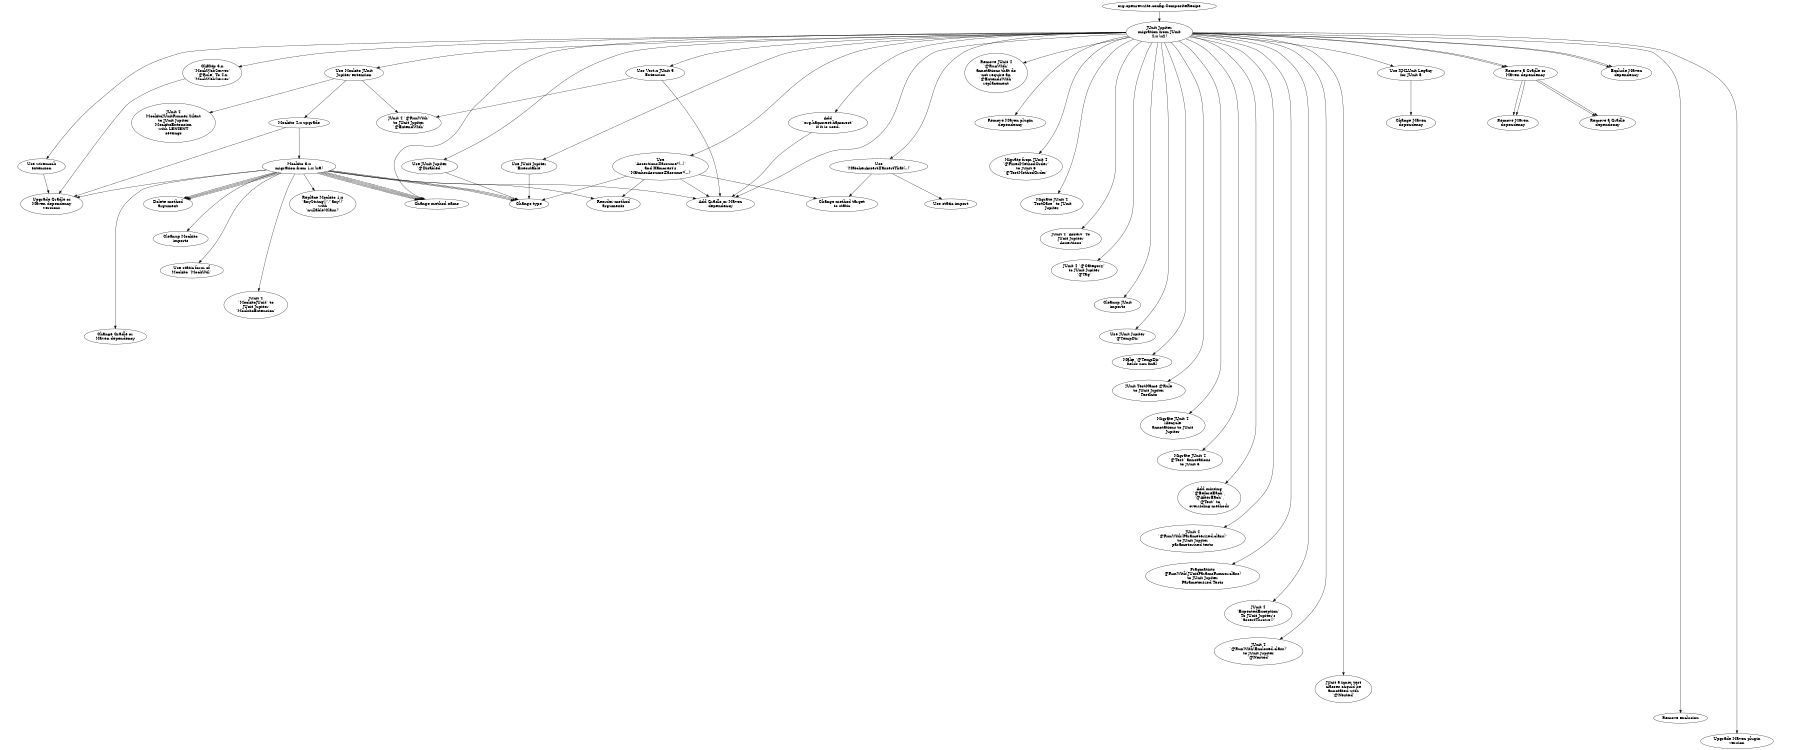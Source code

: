 digraph G {
	graph [ratio=fill,
		size="12,5!"
	];
	org_openrewrite_java_dependencies_UpgradeDependencyVersion	[label="Upgrade Gradle or
Maven dependency
versions"];
	org_openrewrite_java_testing_junit5_UseWiremockExtension	[label="Use wiremock
extension"];
	org_openrewrite_java_testing_junit5_UseWiremockExtension -> org_openrewrite_java_dependencies_UpgradeDependencyVersion;
	org_openrewrite_java_ChangeType	[label="Change type"];
	org_openrewrite_java_testing_junit5_IgnoreToDisabled	[label="Use JUnit Jupiter
`@Disabled`"];
	org_openrewrite_java_testing_junit5_IgnoreToDisabled -> org_openrewrite_java_ChangeType;
	org_openrewrite_java_testing_junit5_ThrowingRunnableToExecutable	[label="Use JUnit Jupiter
`Executable`"];
	org_openrewrite_java_testing_junit5_ThrowingRunnableToExecutable -> org_openrewrite_java_ChangeType;
	org_openrewrite_java_testing_junit5_RemoveObsoleteRunners	[label="Remove JUnit 4
`@RunWith`
annotations that do
not require an
`@ExtendsWith`
replacement"];
	org_openrewrite_maven_RemovePluginDependency	[label="Remove Maven plugin
dependency"];
	org_openrewrite_java_ChangeMethodTargetToStatic	[label="Change method target
to static"];
	org_openrewrite_java_UseStaticImport	[label="Use static import"];
	org_openrewrite_java_testing_junit5_UseHamcrestAssertThat	[label="Use
`MatcherAssert#assertThat(..)`"];
	org_openrewrite_java_testing_junit5_UseHamcrestAssertThat -> org_openrewrite_java_ChangeMethodTargetToStatic;
	org_openrewrite_java_testing_junit5_UseHamcrestAssertThat -> org_openrewrite_java_UseStaticImport	[minlen=1];
	org_openrewrite_java_dependencies_AddDependency	[label="Add Gradle or Maven
dependency"];
	org_openrewrite_java_ReorderMethodArguments	[label="Reorder method
arguments"];
	org_openrewrite_java_testing_junit5_MigrateAssumptions	[label="Use
`Assertions#assume*(..)`
and Hamcrest's
`MatcherAssume#assume*(..)`"];
	org_openrewrite_java_testing_junit5_MigrateAssumptions -> org_openrewrite_java_ChangeType;
	org_openrewrite_java_testing_junit5_MigrateAssumptions -> org_openrewrite_java_ChangeMethodTargetToStatic;
	org_openrewrite_java_testing_junit5_MigrateAssumptions -> org_openrewrite_java_dependencies_AddDependency;
	org_openrewrite_java_testing_junit5_MigrateAssumptions -> org_openrewrite_java_ReorderMethodArguments;
	org_openrewrite_java_testing_mockito_AnyToNullable	[label="Replace Mockito 1.x
`anyString()`/`any()`
with
`nullable(Class)`"];
	org_openrewrite_java_ChangeMethodName	[label="Change method name"];
	org_openrewrite_java_DeleteMethodArgument	[label="Delete method
argument"];
	org_openrewrite_java_testing_mockito_CleanupMockitoImports	[label="Cleanup Mockito
imports"];
	org_openrewrite_java_testing_mockito_MockUtilsToStatic	[label="Use static form of
Mockito `MockUtil`"];
	org_openrewrite_java_testing_junit5_MockitoJUnitToMockitoExtension	[label="JUnit 4
`MockitoJUnit` to
JUnit Jupiter
`MockitoExtension`"];
	org_openrewrite_java_dependencies_ChangeDependency	[label="Change Gradle or
Maven dependency"];
	org_openrewrite_java_testing_mockito_Mockito1to3Migration	[label="Mockito 3.x
migration from 1.x (x9)"];
	org_openrewrite_java_testing_mockito_Mockito1to3Migration -> org_openrewrite_java_dependencies_UpgradeDependencyVersion;
	org_openrewrite_java_testing_mockito_Mockito1to3Migration -> org_openrewrite_java_ChangeType;
	org_openrewrite_java_testing_mockito_Mockito1to3Migration -> org_openrewrite_java_ChangeType;
	org_openrewrite_java_testing_mockito_Mockito1to3Migration -> org_openrewrite_java_ChangeType;
	org_openrewrite_java_testing_mockito_Mockito1to3Migration -> org_openrewrite_java_dependencies_AddDependency;
	org_openrewrite_java_testing_mockito_Mockito1to3Migration -> org_openrewrite_java_ReorderMethodArguments;
	org_openrewrite_java_testing_mockito_Mockito1to3Migration -> org_openrewrite_java_testing_mockito_AnyToNullable	[minlen=1];
	org_openrewrite_java_testing_mockito_Mockito1to3Migration -> org_openrewrite_java_ChangeMethodName;
	org_openrewrite_java_testing_mockito_Mockito1to3Migration -> org_openrewrite_java_ChangeMethodName;
	org_openrewrite_java_testing_mockito_Mockito1to3Migration -> org_openrewrite_java_ChangeMethodName;
	org_openrewrite_java_testing_mockito_Mockito1to3Migration -> org_openrewrite_java_ChangeMethodName;
	org_openrewrite_java_testing_mockito_Mockito1to3Migration -> org_openrewrite_java_ChangeMethodName;
	org_openrewrite_java_testing_mockito_Mockito1to3Migration -> org_openrewrite_java_DeleteMethodArgument;
	org_openrewrite_java_testing_mockito_Mockito1to3Migration -> org_openrewrite_java_DeleteMethodArgument;
	org_openrewrite_java_testing_mockito_Mockito1to3Migration -> org_openrewrite_java_DeleteMethodArgument;
	org_openrewrite_java_testing_mockito_Mockito1to3Migration -> org_openrewrite_java_DeleteMethodArgument;
	org_openrewrite_java_testing_mockito_Mockito1to3Migration -> org_openrewrite_java_testing_mockito_CleanupMockitoImports	[minlen=2];
	org_openrewrite_java_testing_mockito_Mockito1to3Migration -> org_openrewrite_java_testing_mockito_MockUtilsToStatic	[minlen=3];
	org_openrewrite_java_testing_mockito_Mockito1to3Migration -> org_openrewrite_java_testing_junit5_MockitoJUnitToMockitoExtension	[minlen=4];
	org_openrewrite_java_testing_mockito_Mockito1to3Migration -> org_openrewrite_java_dependencies_ChangeDependency	[minlen=5];
	org_openrewrite_java_testing_mockito_Mockito1to4Migration	[label="Mockito 4.x upgrade"];
	org_openrewrite_java_testing_mockito_Mockito1to4Migration -> org_openrewrite_java_dependencies_UpgradeDependencyVersion;
	org_openrewrite_java_testing_mockito_Mockito1to4Migration -> org_openrewrite_java_testing_mockito_Mockito1to3Migration;
	org_openrewrite_java_testing_mockito_MockitoJUnitRunnerSilentToExtension	[label="JUnit 4
MockitoJUnitRunner.Silent
to JUnit Jupiter
MockitoExtension
with LENIENT
settings"];
	org_openrewrite_java_testing_junit5_RunnerToExtension	[label="JUnit 4 `@RunWith`
to JUnit Jupiter
`@ExtendWith`"];
	org_openrewrite_java_testing_junit5_UseMockitoExtension	[label="Use Mockito JUnit
Jupiter extension"];
	org_openrewrite_java_testing_junit5_UseMockitoExtension -> org_openrewrite_java_testing_mockito_Mockito1to4Migration;
	org_openrewrite_java_testing_junit5_UseMockitoExtension -> org_openrewrite_java_testing_mockito_MockitoJUnitRunnerSilentToExtension	[minlen=1];
	org_openrewrite_java_testing_junit5_UseMockitoExtension -> org_openrewrite_java_testing_junit5_RunnerToExtension;
	org_openrewrite_java_testing_junit5_UseTestMethodOrder	[label="Migrate from JUnit 4
`@FixedMethodOrder`
to JUnit 5
`@TestMethodOrder`"];
	org_openrewrite_java_testing_junit5_MigrateJUnitTestCase	[label="Migrate JUnit 4
`TestCase` to JUnit
Jupiter"];
	org_openrewrite_java_testing_junit5_AssertToAssertions	[label="JUnit 4 `Assert` To
JUnit Jupiter
`Assertions`"];
	org_openrewrite_java_testing_junit5_CategoryToTag	[label="JUnit 4 `@Category`
to JUnit Jupiter
`@Tag`"];
	org_openrewrite_java_testing_junit5_CleanupJUnitImports	[label="Cleanup JUnit
imports"];
	org_openrewrite_java_testing_junit5_TemporaryFolderToTempDir	[label="Use JUnit Jupiter
`@TempDir`"];
	org_openrewrite_java_testing_junit5_TempDirNonFinal	[label="Make `@TempDir`
fields non final"];
	org_openrewrite_java_testing_junit5_TestRuleToTestInfo	[label="JUnit TestName @Rule
to JUnit Jupiter
TestInfo"];
	org_openrewrite_java_testing_junit5_UpdateBeforeAfterAnnotations	[label="Migrate JUnit 4
lifecycle
annotations to JUnit
Jupiter"];
	org_openrewrite_java_testing_junit5_UpdateTestAnnotation	[label="Migrate JUnit 4
`@Test` annotations
to JUnit 5"];
	org_openrewrite_java_testing_junit5_AddMissingTestBeforeAfterAnnotations	[label="Add missing
`@BeforeEach`,
`@AfterEach`,
`@Test` to
overriding methods"];
	org_openrewrite_java_testing_junit5_ParameterizedRunnerToParameterized	[label="JUnit 4
`@RunWith(Parameterized.class)`
to JUnit Jupiter
parameterized tests"];
	org_openrewrite_java_testing_junit5_JUnitParamsRunnerToParameterized	[label="Pragmatists
@RunWith(JUnitParamsRunner.class)
to JUnit Jupiter
Parameterized Tests"];
	org_openrewrite_java_testing_junit5_ExpectedExceptionToAssertThrows	[label="JUnit 4
`ExpectedException`
To JUnit Jupiter's
`assertThrows()`"];
	org_openrewrite_java_testing_junit5_UpdateMockWebServer	[label="OkHttp 3.x
`MockWebServer`
`@Rule` To 4.x
`MockWebServer`"];
	org_openrewrite_java_testing_junit5_UpdateMockWebServer -> org_openrewrite_java_dependencies_UpgradeDependencyVersion;
	org_openrewrite_java_testing_junit5_VertxUnitToVertxJunit5	[label="Use Vert.x JUnit 5
Extension"];
	org_openrewrite_java_testing_junit5_VertxUnitToVertxJunit5 -> org_openrewrite_java_dependencies_AddDependency;
	org_openrewrite_java_testing_junit5_VertxUnitToVertxJunit5 -> org_openrewrite_java_testing_junit5_RunnerToExtension;
	org_openrewrite_java_testing_junit5_EnclosedToNested	[label="JUnit 4
`@RunWith(Enclosed.class)`
to JUnit Jupiter
`@Nested`"];
	org_openrewrite_java_testing_junit5_AddMissingNested	[label="JUnit 5 inner test
classes should be
annotated with
`@Nested`"];
	org_openrewrite_java_testing_hamcrest_AddHamcrestIfUsed	[label="Add
`org.hamcrest:hamcrest`
if it is used."];
	org_openrewrite_java_testing_hamcrest_AddHamcrestIfUsed -> org_openrewrite_java_dependencies_AddDependency;
	org_openrewrite_maven_ChangeDependencyGroupIdAndArtifactId	[label="Change Maven
dependency"];
	org_openrewrite_java_testing_junit5_UseXMLUnitLegacy	[label="Use XMLUnit Legacy
for JUnit 5"];
	org_openrewrite_java_testing_junit5_UseXMLUnitLegacy -> org_openrewrite_maven_ChangeDependencyGroupIdAndArtifactId	[minlen=1];
	org_openrewrite_gradle_RemoveDependency	[label="Remove a Gradle
dependency"];
	org_openrewrite_maven_RemoveDependency	[label="Remove Maven
dependency"];
	org_openrewrite_java_dependencies_RemoveDependency	[label="Remove a Gradle or
Maven dependency"];
	org_openrewrite_java_dependencies_RemoveDependency -> org_openrewrite_gradle_RemoveDependency;
	org_openrewrite_java_dependencies_RemoveDependency -> org_openrewrite_gradle_RemoveDependency;
	org_openrewrite_java_dependencies_RemoveDependency -> org_openrewrite_maven_RemoveDependency;
	org_openrewrite_java_dependencies_RemoveDependency -> org_openrewrite_maven_RemoveDependency;
	org_openrewrite_maven_ExcludeDependency	[label="Exclude Maven
dependency"];
	org_openrewrite_maven_RemoveExclusion	[label="Remove exclusion"];
	org_openrewrite_maven_UpgradePluginVersion	[label="Upgrade Maven plugin
version"];
	org_openrewrite_java_testing_junit5_JUnit4to5Migration	[label="JUnit Jupiter
migration from JUnit
4.x (x2)"];
	org_openrewrite_java_testing_junit5_JUnit4to5Migration -> org_openrewrite_java_testing_junit5_UseWiremockExtension;
	org_openrewrite_java_testing_junit5_JUnit4to5Migration -> org_openrewrite_java_testing_junit5_IgnoreToDisabled;
	org_openrewrite_java_testing_junit5_JUnit4to5Migration -> org_openrewrite_java_testing_junit5_ThrowingRunnableToExecutable;
	org_openrewrite_java_testing_junit5_JUnit4to5Migration -> org_openrewrite_java_testing_junit5_RemoveObsoleteRunners	[minlen=1];
	org_openrewrite_java_testing_junit5_JUnit4to5Migration -> org_openrewrite_maven_RemovePluginDependency	[minlen=2];
	org_openrewrite_java_testing_junit5_JUnit4to5Migration -> org_openrewrite_java_testing_junit5_UseHamcrestAssertThat;
	org_openrewrite_java_testing_junit5_JUnit4to5Migration -> org_openrewrite_java_dependencies_AddDependency;
	org_openrewrite_java_testing_junit5_JUnit4to5Migration -> org_openrewrite_java_testing_junit5_MigrateAssumptions;
	org_openrewrite_java_testing_junit5_JUnit4to5Migration -> org_openrewrite_java_ChangeMethodName;
	org_openrewrite_java_testing_junit5_JUnit4to5Migration -> org_openrewrite_java_testing_junit5_UseMockitoExtension;
	org_openrewrite_java_testing_junit5_JUnit4to5Migration -> org_openrewrite_java_testing_junit5_UseTestMethodOrder	[minlen=3];
	org_openrewrite_java_testing_junit5_JUnit4to5Migration -> org_openrewrite_java_testing_junit5_MigrateJUnitTestCase	[minlen=4];
	org_openrewrite_java_testing_junit5_JUnit4to5Migration -> org_openrewrite_java_testing_junit5_AssertToAssertions	[minlen=5];
	org_openrewrite_java_testing_junit5_JUnit4to5Migration -> org_openrewrite_java_testing_junit5_CategoryToTag	[minlen=6];
	org_openrewrite_java_testing_junit5_JUnit4to5Migration -> org_openrewrite_java_testing_junit5_CleanupJUnitImports	[minlen=7];
	org_openrewrite_java_testing_junit5_JUnit4to5Migration -> org_openrewrite_java_testing_junit5_TemporaryFolderToTempDir	[minlen=8];
	org_openrewrite_java_testing_junit5_JUnit4to5Migration -> org_openrewrite_java_testing_junit5_TempDirNonFinal	[minlen=9];
	org_openrewrite_java_testing_junit5_JUnit4to5Migration -> org_openrewrite_java_testing_junit5_TestRuleToTestInfo	[minlen=10];
	org_openrewrite_java_testing_junit5_JUnit4to5Migration -> org_openrewrite_java_testing_junit5_UpdateBeforeAfterAnnotations	[minlen=11];
	org_openrewrite_java_testing_junit5_JUnit4to5Migration -> org_openrewrite_java_testing_junit5_UpdateTestAnnotation	[minlen=12];
	org_openrewrite_java_testing_junit5_JUnit4to5Migration -> org_openrewrite_java_testing_junit5_AddMissingTestBeforeAfterAnnotations	[minlen=13];
	org_openrewrite_java_testing_junit5_JUnit4to5Migration -> org_openrewrite_java_testing_junit5_ParameterizedRunnerToParameterized	[minlen=14];
	org_openrewrite_java_testing_junit5_JUnit4to5Migration -> org_openrewrite_java_testing_junit5_JUnitParamsRunnerToParameterized	[minlen=15];
	org_openrewrite_java_testing_junit5_JUnit4to5Migration -> org_openrewrite_java_testing_junit5_ExpectedExceptionToAssertThrows	[minlen=16];
	org_openrewrite_java_testing_junit5_JUnit4to5Migration -> org_openrewrite_java_testing_junit5_UpdateMockWebServer;
	org_openrewrite_java_testing_junit5_JUnit4to5Migration -> org_openrewrite_java_testing_junit5_VertxUnitToVertxJunit5;
	org_openrewrite_java_testing_junit5_JUnit4to5Migration -> org_openrewrite_java_testing_junit5_EnclosedToNested	[minlen=17];
	org_openrewrite_java_testing_junit5_JUnit4to5Migration -> org_openrewrite_java_testing_junit5_AddMissingNested	[minlen=18];
	org_openrewrite_java_testing_junit5_JUnit4to5Migration -> org_openrewrite_java_testing_hamcrest_AddHamcrestIfUsed;
	org_openrewrite_java_testing_junit5_JUnit4to5Migration -> org_openrewrite_java_testing_junit5_UseXMLUnitLegacy;
	org_openrewrite_java_testing_junit5_JUnit4to5Migration -> org_openrewrite_java_dependencies_RemoveDependency;
	org_openrewrite_java_testing_junit5_JUnit4to5Migration -> org_openrewrite_java_dependencies_RemoveDependency;
	org_openrewrite_java_testing_junit5_JUnit4to5Migration -> org_openrewrite_maven_ExcludeDependency;
	org_openrewrite_java_testing_junit5_JUnit4to5Migration -> org_openrewrite_maven_ExcludeDependency;
	org_openrewrite_java_testing_junit5_JUnit4to5Migration -> org_openrewrite_maven_RemoveExclusion	[minlen=19];
	org_openrewrite_java_testing_junit5_JUnit4to5Migration -> org_openrewrite_maven_UpgradePluginVersion	[minlen=20];
	org_openrewrite_config_CompositeRecipe	[label="org.openrewrite.config.CompositeRecipe"];
	org_openrewrite_config_CompositeRecipe -> org_openrewrite_java_testing_junit5_JUnit4to5Migration	[minlen=1];
}
